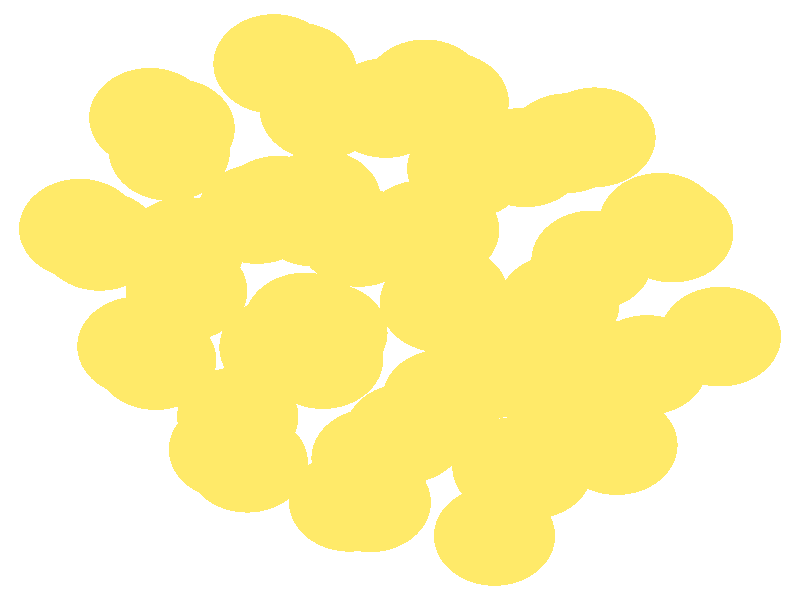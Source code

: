 #include "colors.inc"
#include "finish.inc"

global_settings {assumed_gamma 1 max_trace_level 6}
background {color White}
camera {orthographic
  right -13.46*x up 12.28*y
  direction 1.00*z
  location <0,0,50.00> look_at <0,0,0>}
light_source {<  2.00,   3.00,  40.00> color White
  area_light <0.70, 0, 0>, <0, 0.70, 0>, 3, 3
  adaptive 1 jitter}

#declare simple = finish {phong 0.7}
#declare pale = finish {ambient .5 diffuse .85 roughness .001 specular 0.200 }
#declare intermediate = finish {ambient 0.3 diffuse 0.6 specular 0.10 roughness 0.04 }
#declare vmd = finish {ambient .0 diffuse .65 phong 0.1 phong_size 40. specular 0.500 }
#declare jmol = finish {ambient .2 diffuse .6 specular 1 roughness .001 metallic}
#declare ase2 = finish {ambient 0.05 brilliance 3 diffuse 0.6 metallic specular 0.70 roughness 0.04 reflection 0.15}
#declare ase3 = finish {ambient .15 brilliance 2 diffuse .6 metallic specular 1. roughness .001 reflection .0}
#declare glass = finish {ambient .05 diffuse .3 specular 1. roughness .001}
#declare Rcell = 0.050;
#declare Rbond = 0.100;

#macro atom(LOC, R, COL, FIN)
  sphere{LOC, R texture{pigment{COL} finish{FIN}}}
#end
#macro constrain(LOC, R, COL, FIN)
union{torus{R, Rcell rotate 45*z texture{pigment{COL} finish{FIN}}}
      torus{R, Rcell rotate -45*z texture{pigment{COL} finish{FIN}}}
      translate LOC}
#end

atom(< -2.57,  -3.33,  -2.20>, 1.02, rgb <1.00, 0.82, 0.14>, ase3) // #0 
atom(<  0.72,  -2.03,  -5.56>, 1.02, rgb <1.00, 0.82, 0.14>, ase3) // #1 
atom(<  5.39,  -0.75,  -5.75>, 1.02, rgb <1.00, 0.82, 0.14>, ase3) // #2 
atom(< -0.70,   1.29,  -2.62>, 1.02, rgb <1.00, 0.82, 0.14>, ase3) // #3 
atom(< -3.62,   1.09,  -1.67>, 1.02, rgb <1.00, 0.82, 0.14>, ase3) // #4 
atom(<  4.37,   1.58,  -6.98>, 1.02, rgb <1.00, 0.82, 0.14>, ase3) // #5 
atom(<  1.35,  -0.55,  -3.19>, 1.02, rgb <1.00, 0.82, 0.14>, ase3) // #6 
atom(<  1.56,  -1.40,  -9.78>, 1.02, rgb <1.00, 0.82, 0.14>, ase3) // #7 
atom(< -1.60,  -0.46,  -6.24>, 1.02, rgb <1.00, 0.82, 0.14>, ase3) // #8 
atom(< -1.74,   4.66,  -4.46>, 1.02, rgb <1.00, 0.82, 0.14>, ase3) // #9 
atom(<  0.68,  -0.05,  -0.39>, 1.02, rgb <1.00, 0.82, 0.14>, ase3) // #10 
atom(<  1.90,  -3.42,  -7.86>, 1.02, rgb <1.00, 0.82, 0.14>, ase3) // #11 
atom(< -2.05,   1.93, -10.09>, 1.02, rgb <1.00, 0.82, 0.14>, ase3) // #12 
atom(< -5.39,   1.46,  -6.75>, 1.02, rgb <1.00, 0.82, 0.14>, ase3) // #13 
atom(<  3.65,  -2.97,  -5.59>, 1.02, rgb <1.00, 0.82, 0.14>, ase3) // #14 
atom(<  3.23,   0.81,  -1.58>, 1.02, rgb <1.00, 0.82, 0.14>, ase3) // #15 
atom(< -2.73,  -2.39,  -7.85>, 1.02, rgb <1.00, 0.82, 0.14>, ase3) // #16 
atom(< -1.34,   3.89,  -1.78>, 1.02, rgb <1.00, 0.82, 0.14>, ase3) // #17 
atom(< -0.50,  -4.14,  -3.84>, 1.02, rgb <1.00, 0.82, 0.14>, ase3) // #18 
atom(<  0.42,   4.31,  -6.27>, 1.02, rgb <1.00, 0.82, 0.14>, ase3) // #19 
atom(<  3.80,  -1.44,  -7.95>, 1.02, rgb <1.00, 0.82, 0.14>, ase3) // #20 
atom(<  4.59,   1.38,  -4.06>, 1.02, rgb <1.00, 0.82, 0.14>, ase3) // #21 
atom(< -1.30,  -1.21,  -3.59>, 1.02, rgb <1.00, 0.82, 0.14>, ase3) // #22 
atom(<  2.68,  -1.86,  -0.99>, 1.02, rgb <1.00, 0.82, 0.14>, ase3) // #23 
atom(<  1.59,  -4.83,  -5.51>, 1.02, rgb <1.00, 0.82, 0.14>, ase3) // #24 
atom(< -4.41,  -0.95,  -5.94>, 1.02, rgb <1.00, 0.82, 0.14>, ase3) // #25 
atom(< -1.46,   1.71,   0.00>, 1.02, rgb <1.00, 0.82, 0.14>, ase3) // #26 
atom(<  3.28,   3.33,  -2.63>, 1.02, rgb <1.00, 0.82, 0.14>, ase3) // #27 
atom(< -3.88,   3.05,  -8.38>, 1.02, rgb <1.00, 0.82, 0.14>, ase3) // #28 
atom(< -2.87,  -3.06,  -5.05>, 1.02, rgb <1.00, 0.82, 0.14>, ase3) // #29 
atom(< -1.23,  -0.67,  -9.69>, 1.02, rgb <1.00, 0.82, 0.14>, ase3) // #30 
atom(< -2.40,   1.76,  -4.75>, 1.02, rgb <1.00, 0.82, 0.14>, ase3) // #31 
atom(< -3.59,   0.19,  -8.44>, 1.02, rgb <1.00, 0.82, 0.14>, ase3) // #32 
atom(< -2.02,  -0.97,  -0.79>, 1.02, rgb <1.00, 0.82, 0.14>, ase3) // #33 
atom(<  2.22,  -3.46,  -3.19>, 1.02, rgb <1.00, 0.82, 0.14>, ase3) // #34 
atom(< -0.47,  -3.24,  -9.23>, 1.02, rgb <1.00, 0.82, 0.14>, ase3) // #35 
atom(<  2.11,   2.92,  -8.03>, 1.02, rgb <1.00, 0.82, 0.14>, ase3) // #36 
atom(< -5.05,   1.21,  -4.06>, 1.02, rgb <1.00, 0.82, 0.14>, ase3) // #37 
atom(<  2.81,   3.21,  -5.34>, 1.02, rgb <1.00, 0.82, 0.14>, ase3) // #38 
atom(<  4.16,  -1.33,  -3.29>, 1.02, rgb <1.00, 0.82, 0.14>, ase3) // #39 
atom(<  0.65,   1.43, -10.08>, 1.02, rgb <1.00, 0.82, 0.14>, ase3) // #40 
atom(<  0.80,   0.10,  -7.59>, 1.02, rgb <1.00, 0.82, 0.14>, ase3) // #41 
atom(< -3.80,   3.51,  -2.95>, 1.02, rgb <1.00, 0.82, 0.14>, ase3) // #42 
atom(<  1.14,   2.69,  -0.99>, 1.02, rgb <1.00, 0.82, 0.14>, ase3) // #43 
atom(< -0.85,  -4.13,  -6.66>, 1.02, rgb <1.00, 0.82, 0.14>, ase3) // #44 
atom(< -4.21,   3.73,  -5.67>, 1.02, rgb <1.00, 0.82, 0.14>, ase3) // #45 
atom(<  2.67,  -0.09,  -5.57>, 1.02, rgb <1.00, 0.82, 0.14>, ase3) // #46 
atom(<  3.23,   0.81,  -9.38>, 1.02, rgb <1.00, 0.82, 0.14>, ase3) // #47 
atom(< -4.11,  -1.23,  -3.15>, 1.02, rgb <1.00, 0.82, 0.14>, ase3) // #48 
atom(<  0.09,  -2.73,  -1.43>, 1.02, rgb <1.00, 0.82, 0.14>, ase3) // #49 
atom(<  0.37,   1.43,  -5.17>, 1.02, rgb <1.00, 0.82, 0.14>, ase3) // #50 
atom(< -1.34,   2.05,  -7.35>, 1.02, rgb <1.00, 0.82, 0.14>, ase3) // #51 
atom(<  0.81,   4.05,  -3.54>, 1.02, rgb <1.00, 0.82, 0.14>, ase3) // #52 
atom(< -0.24,   3.93,  -9.06>, 1.02, rgb <1.00, 0.82, 0.14>, ase3) // #53 
atom(< -2.12,   4.83,  -7.19>, 1.02, rgb <1.00, 0.82, 0.14>, ase3) // #54 
